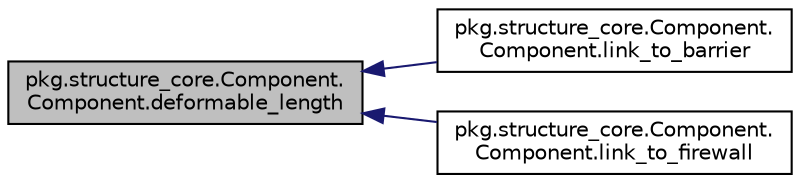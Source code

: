 digraph "pkg.structure_core.Component.Component.deformable_length"
{
  edge [fontname="Helvetica",fontsize="10",labelfontname="Helvetica",labelfontsize="10"];
  node [fontname="Helvetica",fontsize="10",shape=record];
  rankdir="LR";
  Node4 [label="pkg.structure_core.Component.\lComponent.deformable_length",height=0.2,width=0.4,color="black", fillcolor="grey75", style="filled", fontcolor="black"];
  Node4 -> Node5 [dir="back",color="midnightblue",fontsize="10",style="solid",fontname="Helvetica"];
  Node5 [label="pkg.structure_core.Component.\lComponent.link_to_barrier",height=0.2,width=0.4,color="black", fillcolor="white", style="filled",URL="$classpkg_1_1structure__core_1_1_component_1_1_component.html#a69caf579aae72574d1717889e78953e2"];
  Node4 -> Node6 [dir="back",color="midnightblue",fontsize="10",style="solid",fontname="Helvetica"];
  Node6 [label="pkg.structure_core.Component.\lComponent.link_to_firewall",height=0.2,width=0.4,color="black", fillcolor="white", style="filled",URL="$classpkg_1_1structure__core_1_1_component_1_1_component.html#aeede0d1a1c5664f83ea37149fb809e25"];
}
